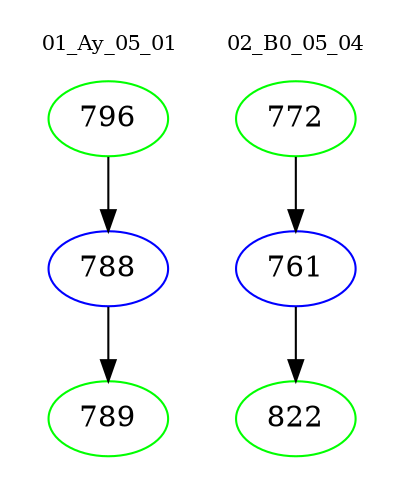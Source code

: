 digraph{
subgraph cluster_0 {
color = white
label = "01_Ay_05_01";
fontsize=10;
T0_796 [label="796", color="green"]
T0_796 -> T0_788 [color="black"]
T0_788 [label="788", color="blue"]
T0_788 -> T0_789 [color="black"]
T0_789 [label="789", color="green"]
}
subgraph cluster_1 {
color = white
label = "02_B0_05_04";
fontsize=10;
T1_772 [label="772", color="green"]
T1_772 -> T1_761 [color="black"]
T1_761 [label="761", color="blue"]
T1_761 -> T1_822 [color="black"]
T1_822 [label="822", color="green"]
}
}
